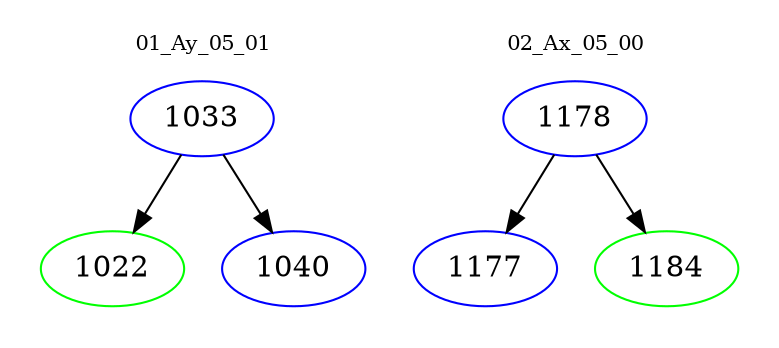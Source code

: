 digraph{
subgraph cluster_0 {
color = white
label = "01_Ay_05_01";
fontsize=10;
T0_1033 [label="1033", color="blue"]
T0_1033 -> T0_1022 [color="black"]
T0_1022 [label="1022", color="green"]
T0_1033 -> T0_1040 [color="black"]
T0_1040 [label="1040", color="blue"]
}
subgraph cluster_1 {
color = white
label = "02_Ax_05_00";
fontsize=10;
T1_1178 [label="1178", color="blue"]
T1_1178 -> T1_1177 [color="black"]
T1_1177 [label="1177", color="blue"]
T1_1178 -> T1_1184 [color="black"]
T1_1184 [label="1184", color="green"]
}
}
